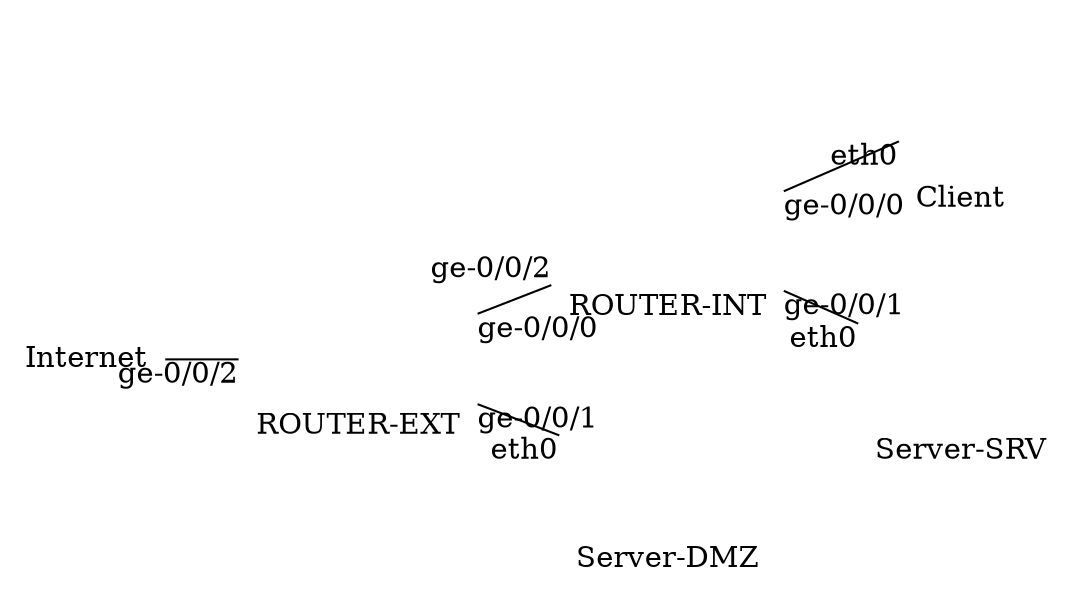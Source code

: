 graph "Second example"
{
	rankdir="LR" 
	{
		"Internet" [shape=plaintext image="images/network.png"];
		"ROUTER-INT" [shape=plaintext image="images/router.png" label="\n\n\n\nROUTER-INT"];
		"ROUTER-EXT" [shape=plaintext image="images/router.png" label="\n\n\n\nROUTER-EXT"];
		"Client" [shape=plaintext image="images/client-laptop.png" label="\n\n\n\n\nClient"];
		"Server-DMZ" [shape=plaintext image="images/server.png" label="\n\n\n\n\nServer-DMZ"];
		"Server-SRV" [shape=plaintext image="images/server.png" label="\n\n\n\n\nServer-SRV"];
	}
	"Internet"--"ROUTER-EXT" [ headlabel="ge-0/0/2"];
	"ROUTER-EXT"--"Server-DMZ" [ taillabel="ge-0/0/1" headlabel="eth0"];
	"ROUTER-EXT"--"ROUTER-INT" [ taillabel="ge-0/0/0" headlabel="ge-0/0/2"];
	"ROUTER-INT"--"Server-SRV" [ taillabel="ge-0/0/1" headlabel="eth0"];
	"ROUTER-INT"--"Client" [ taillabel="ge-0/0/0" headlabel="eth0"];
}
